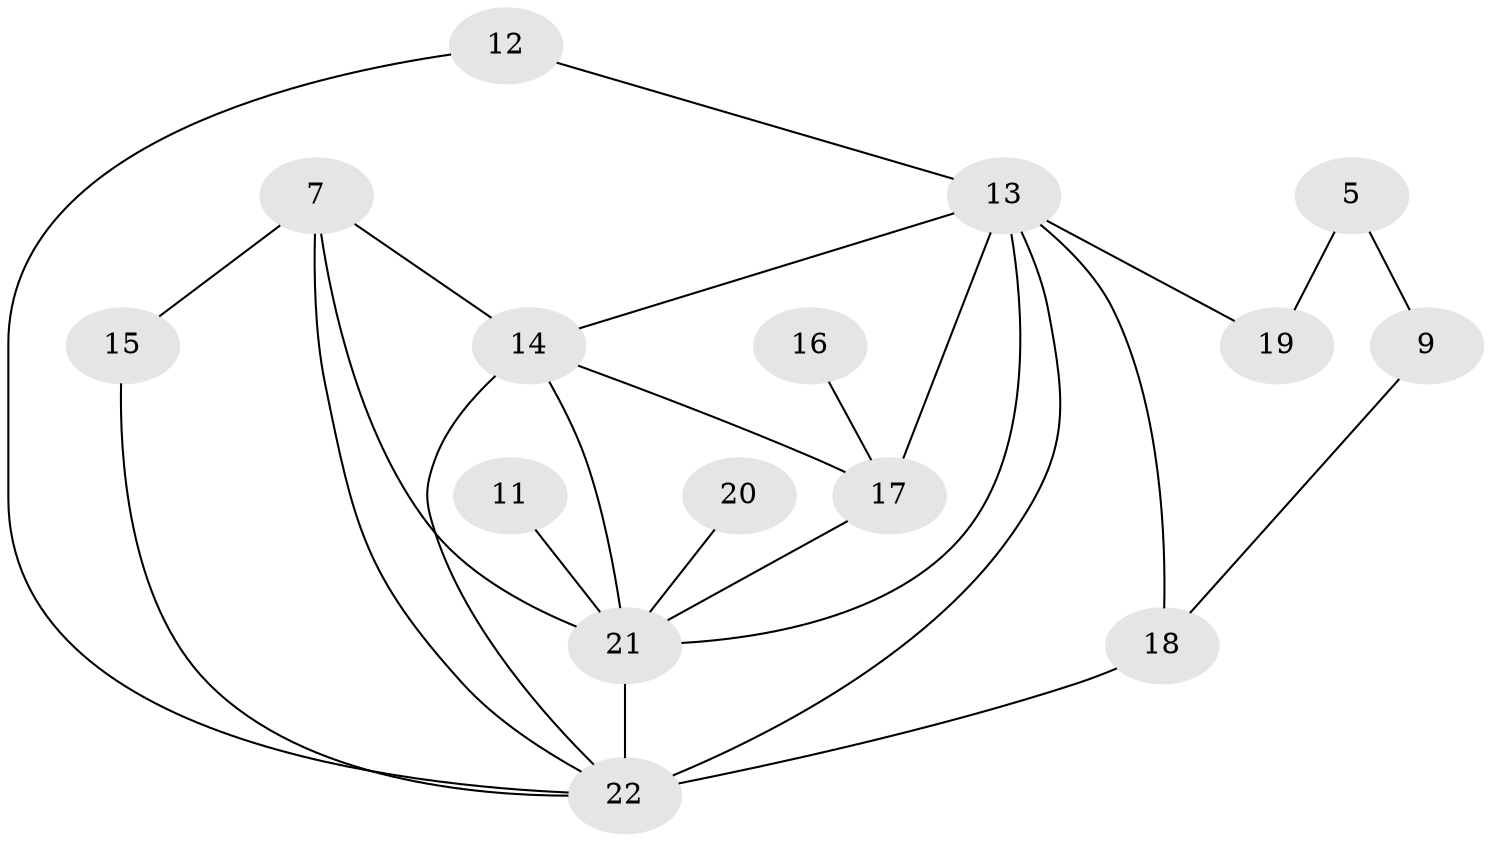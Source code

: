 // original degree distribution, {2: 0.19718309859154928, 0: 0.09859154929577464, 1: 0.18309859154929578, 4: 0.18309859154929578, 5: 0.056338028169014086, 3: 0.2535211267605634, 7: 0.014084507042253521, 6: 0.014084507042253521}
// Generated by graph-tools (version 1.1) at 2025/35/03/04/25 23:35:46]
// undirected, 15 vertices, 25 edges
graph export_dot {
  node [color=gray90,style=filled];
  5;
  7;
  9;
  11;
  12;
  13;
  14;
  15;
  16;
  17;
  18;
  19;
  20;
  21;
  22;
  5 -- 9 [weight=1.0];
  5 -- 19 [weight=1.0];
  7 -- 14 [weight=2.0];
  7 -- 15 [weight=2.0];
  7 -- 21 [weight=2.0];
  7 -- 22 [weight=1.0];
  9 -- 18 [weight=1.0];
  11 -- 21 [weight=1.0];
  12 -- 13 [weight=1.0];
  12 -- 22 [weight=1.0];
  13 -- 14 [weight=1.0];
  13 -- 17 [weight=1.0];
  13 -- 18 [weight=2.0];
  13 -- 19 [weight=2.0];
  13 -- 21 [weight=3.0];
  13 -- 22 [weight=1.0];
  14 -- 17 [weight=1.0];
  14 -- 21 [weight=2.0];
  14 -- 22 [weight=2.0];
  15 -- 22 [weight=1.0];
  16 -- 17 [weight=2.0];
  17 -- 21 [weight=1.0];
  18 -- 22 [weight=3.0];
  20 -- 21 [weight=1.0];
  21 -- 22 [weight=2.0];
}
